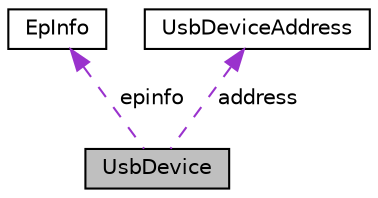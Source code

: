 digraph "UsbDevice"
{
  edge [fontname="Helvetica",fontsize="10",labelfontname="Helvetica",labelfontsize="10"];
  node [fontname="Helvetica",fontsize="10",shape=record];
  Node1 [label="UsbDevice",height=0.2,width=0.4,color="black", fillcolor="grey75", style="filled" fontcolor="black"];
  Node2 -> Node1 [dir="back",color="darkorchid3",fontsize="10",style="dashed",label=" epinfo" ,fontname="Helvetica"];
  Node2 [label="EpInfo",height=0.2,width=0.4,color="black", fillcolor="white", style="filled",URL="$struct_ep_info.html"];
  Node3 -> Node1 [dir="back",color="darkorchid3",fontsize="10",style="dashed",label=" address" ,fontname="Helvetica"];
  Node3 [label="UsbDeviceAddress",height=0.2,width=0.4,color="black", fillcolor="white", style="filled",URL="$struct_usb_device_address.html"];
}
